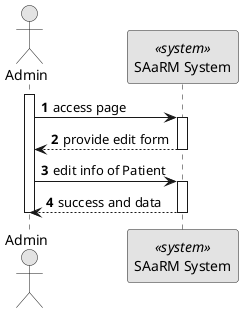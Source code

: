 @startuml 5.1.9
skinparam monochrome true
skinparam packageStyle rectangle
skinparam shadowing false

autonumber

actor "Admin" as AD
participant "SAaRM System" as SYS <<system>>

activate AD
AD -> SYS: access page
activate SYS
SYS --> AD: provide edit form
deactivate SYS
AD -> SYS : edit info of Patient
activate SYS

SYS --> AD : success and data

deactivate SYS

deactivate AD



@enduml